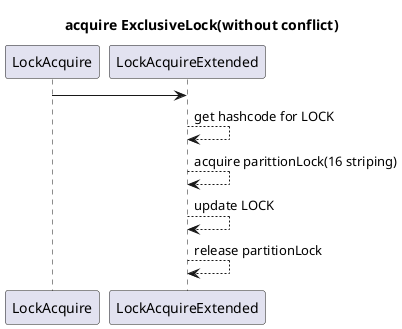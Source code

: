 @startuml
title acquire ExclusiveLock(without conflict)

LockAcquire -> LockAcquireExtended
LockAcquireExtended --> LockAcquireExtended: get hashcode for LOCK
LockAcquireExtended --> LockAcquireExtended: acquire parittionLock(16 striping)
LockAcquireExtended --> LockAcquireExtended: update LOCK
LockAcquireExtended --> LockAcquireExtended: release partitionLock

@enduml